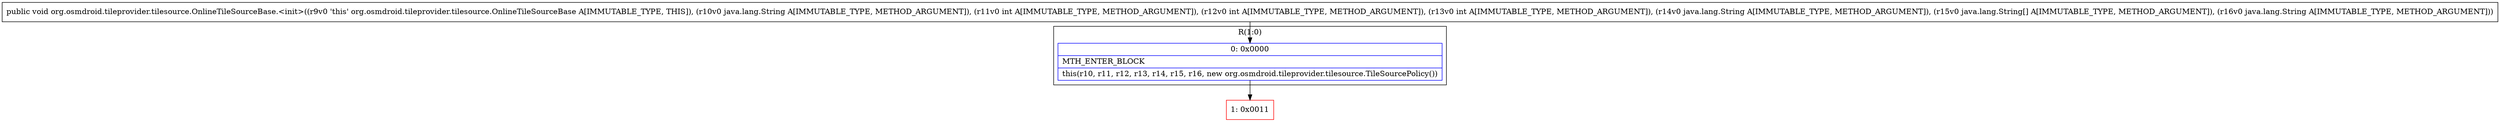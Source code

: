 digraph "CFG fororg.osmdroid.tileprovider.tilesource.OnlineTileSourceBase.\<init\>(Ljava\/lang\/String;IIILjava\/lang\/String;[Ljava\/lang\/String;Ljava\/lang\/String;)V" {
subgraph cluster_Region_1478078230 {
label = "R(1:0)";
node [shape=record,color=blue];
Node_0 [shape=record,label="{0\:\ 0x0000|MTH_ENTER_BLOCK\l|this(r10, r11, r12, r13, r14, r15, r16, new org.osmdroid.tileprovider.tilesource.TileSourcePolicy())\l}"];
}
Node_1 [shape=record,color=red,label="{1\:\ 0x0011}"];
MethodNode[shape=record,label="{public void org.osmdroid.tileprovider.tilesource.OnlineTileSourceBase.\<init\>((r9v0 'this' org.osmdroid.tileprovider.tilesource.OnlineTileSourceBase A[IMMUTABLE_TYPE, THIS]), (r10v0 java.lang.String A[IMMUTABLE_TYPE, METHOD_ARGUMENT]), (r11v0 int A[IMMUTABLE_TYPE, METHOD_ARGUMENT]), (r12v0 int A[IMMUTABLE_TYPE, METHOD_ARGUMENT]), (r13v0 int A[IMMUTABLE_TYPE, METHOD_ARGUMENT]), (r14v0 java.lang.String A[IMMUTABLE_TYPE, METHOD_ARGUMENT]), (r15v0 java.lang.String[] A[IMMUTABLE_TYPE, METHOD_ARGUMENT]), (r16v0 java.lang.String A[IMMUTABLE_TYPE, METHOD_ARGUMENT])) }"];
MethodNode -> Node_0;
Node_0 -> Node_1;
}


